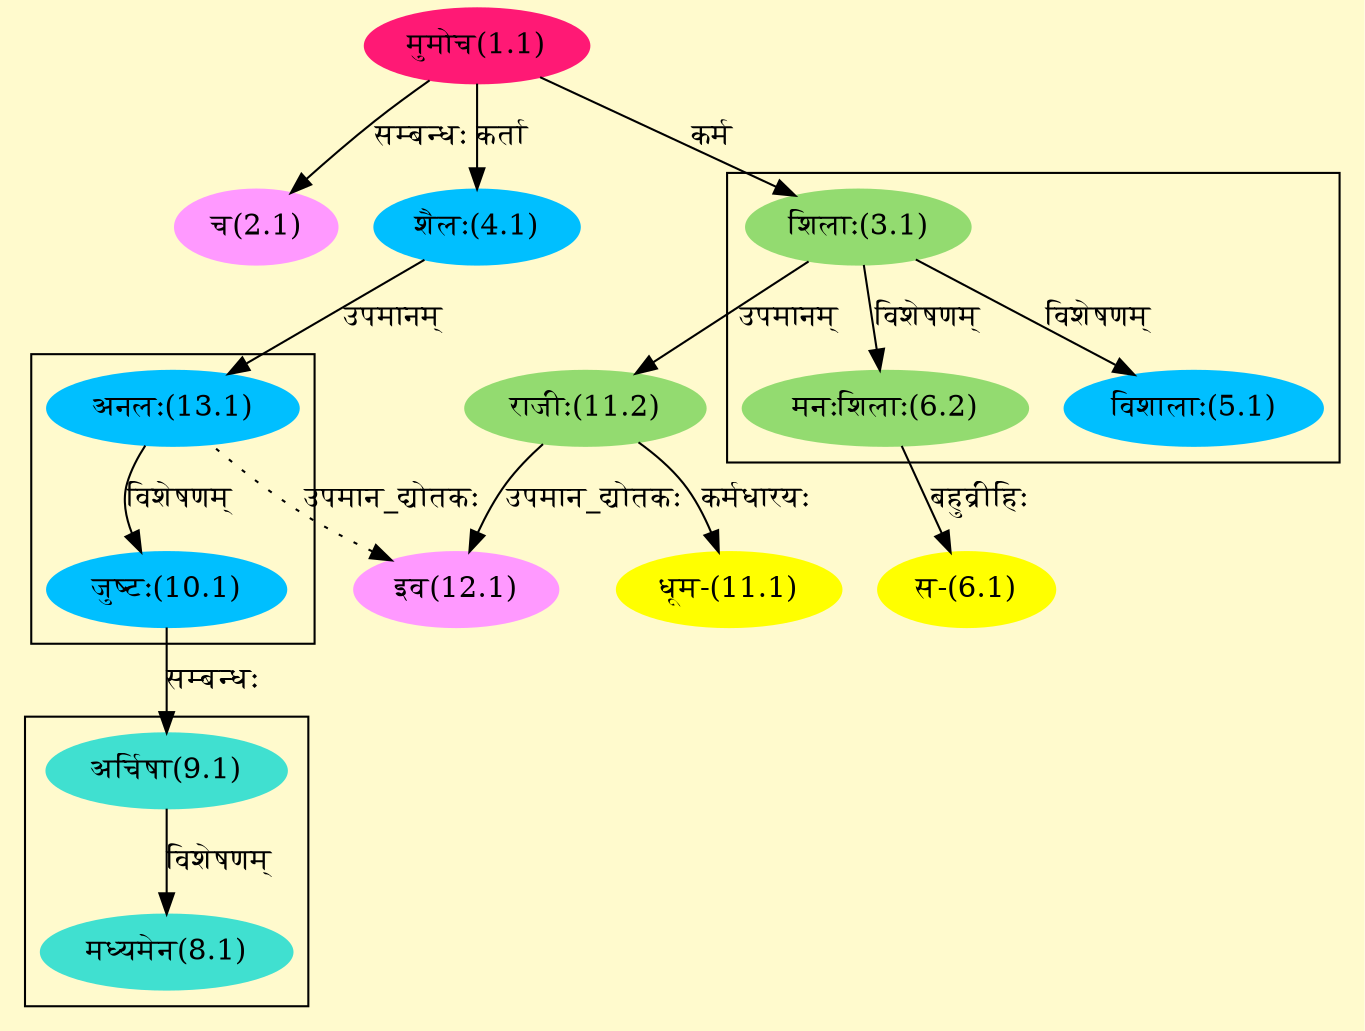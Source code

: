 digraph G{
rankdir=BT;
 compound=true;
 bgcolor="lemonchiffon1";

subgraph cluster_1{
Node5_1 [style=filled, color="#00BFFF" label = "विशालाः(5.1)"]
Node3_1 [style=filled, color="#93DB70" label = "शिलाः(3.1)"]
Node6_2 [style=filled, color="#93DB70" label = "मनःशिलाः(6.2)"]

}

subgraph cluster_2{
Node8_1 [style=filled, color="#40E0D0" label = "मध्यमेन(8.1)"]
Node9_1 [style=filled, color="#40E0D0" label = "अर्चिषा(9.1)"]

}

subgraph cluster_3{
Node10_1 [style=filled, color="#00BFFF" label = "जुष्टः(10.1)"]
Node13_1 [style=filled, color="#00BFFF" label = "अनलः(13.1)"]

}
Node1_1 [style=filled, color="#FF1975" label = "मुमोच(1.1)"]
Node [style=filled, color="" label = "()"]
Node2_1 [style=filled, color="#FF99FF" label = "च(2.1)"]
Node3_1 [style=filled, color="#93DB70" label = "शिलाः(3.1)"]
Node4_1 [style=filled, color="#00BFFF" label = "शैलः(4.1)"]
Node6_1 [style=filled, color="#FFFF00" label = "स-(6.1)"]
Node6_2 [style=filled, color="#93DB70" label = "मनःशिलाः(6.2)"]
Node9_1 [style=filled, color="#40E0D0" label = "अर्चिषा(9.1)"]
Node10_1 [style=filled, color="#00BFFF" label = "जुष्टः(10.1)"]
Node11_1 [style=filled, color="#FFFF00" label = "धूम-(11.1)"]
Node11_2 [style=filled, color="#93DB70" label = "राजीः(11.2)"]
Node12_1 [style=filled, color="#FF99FF" label = "इव(12.1)"]
Node13_1 [style=filled, color="#00BFFF" label = "अनलः(13.1)"]
/* Start of Relations section */

Node2_1 -> Node1_1 [  label="सम्बन्धः"  dir="back" ]
Node3_1 -> Node1_1 [  label="कर्म"  dir="back" ]
Node4_1 -> Node1_1 [  label="कर्ता"  dir="back" ]
Node5_1 -> Node3_1 [  label="विशेषणम्"  dir="back" ]
Node6_1 -> Node6_2 [  label="बहुव्रीहिः"  dir="back" ]
Node6_2 -> Node3_1 [  label="विशेषणम्"  dir="back" ]
Node8_1 -> Node9_1 [  label="विशेषणम्"  dir="back" ]
Node9_1 -> Node10_1 [  label="सम्बन्धः"  dir="back" ]
Node10_1 -> Node13_1 [  label="विशेषणम्"  dir="back" ]
Node11_1 -> Node11_2 [  label="कर्मधारयः"  dir="back" ]
Node11_2 -> Node3_1 [  label="उपमानम्"  dir="back" ]
Node12_1 -> Node11_2 [  label="उपमान_द्योतकः"  dir="back" ]
Node12_1 -> Node13_1 [ style=dotted label="उपमान_द्योतकः"  dir="back" ]
Node13_1 -> Node4_1 [  label="उपमानम्"  dir="back" ]
}
